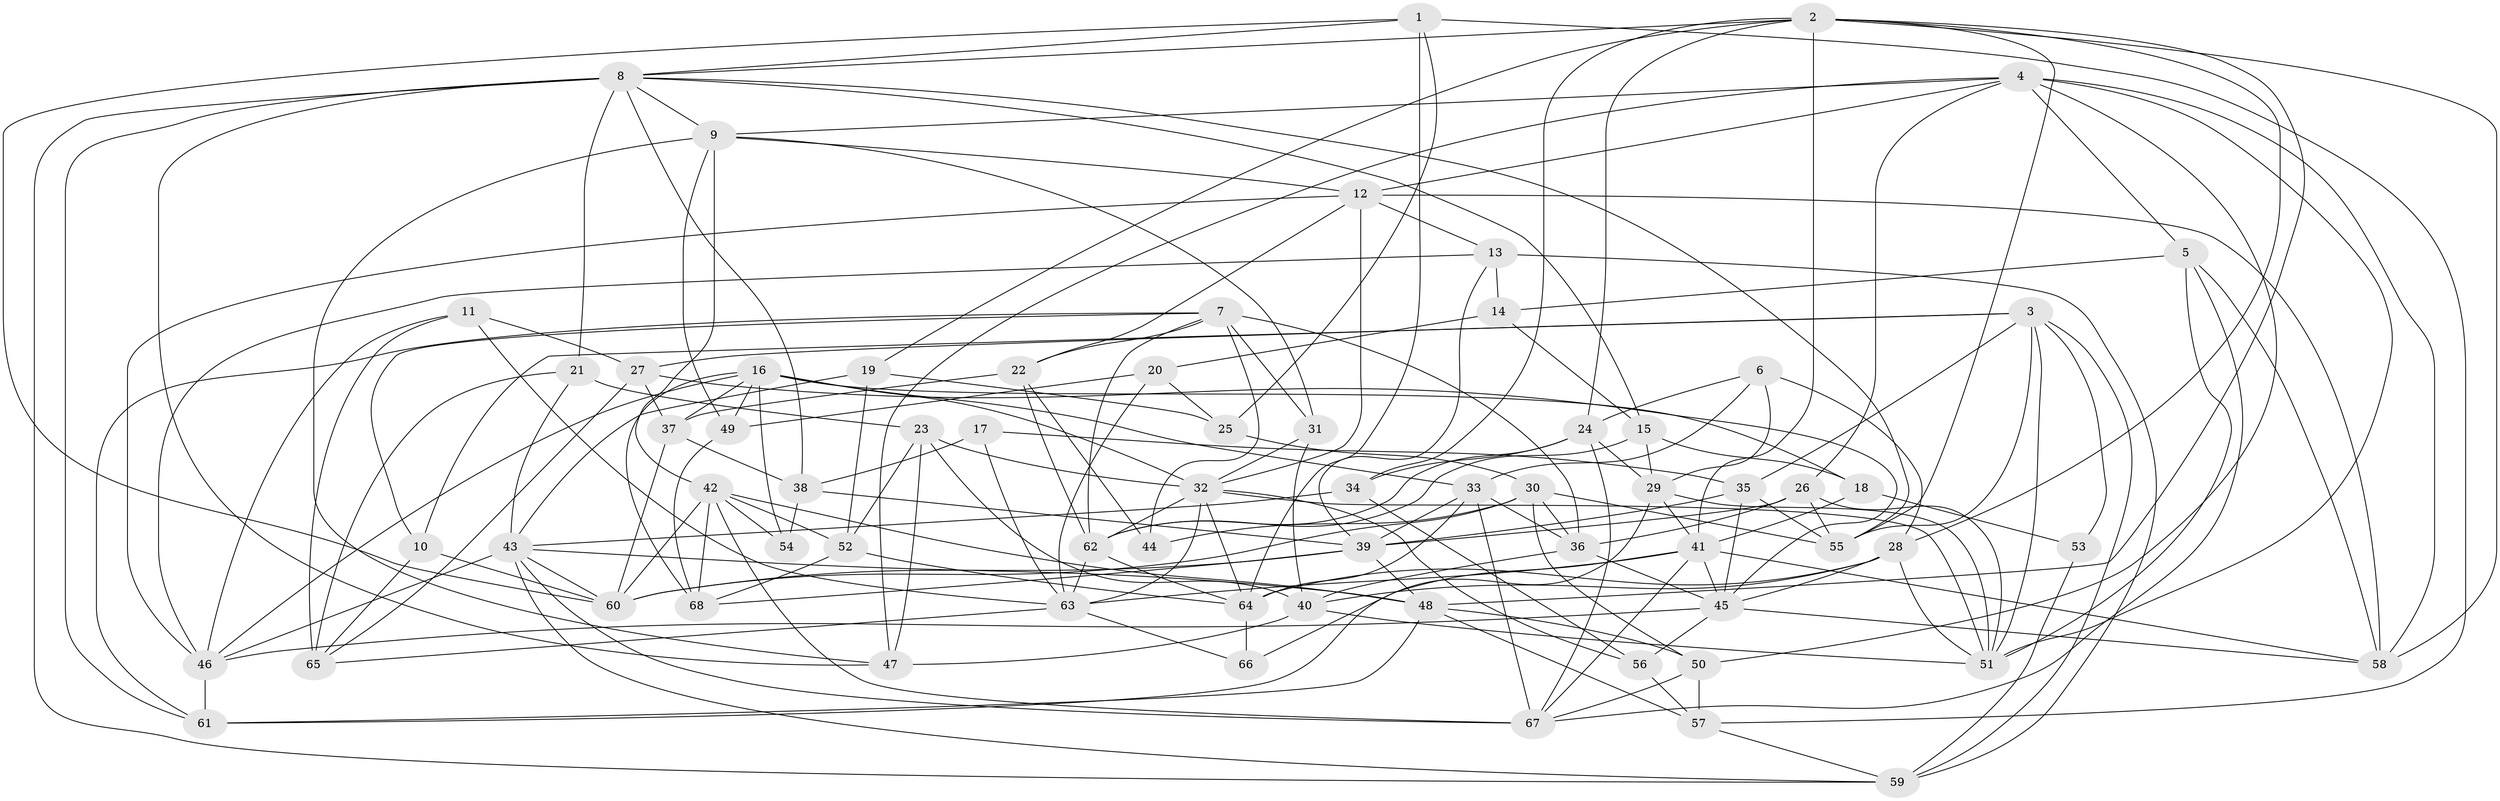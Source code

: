 // original degree distribution, {4: 0.31851851851851853, 5: 0.18518518518518517, 6: 0.08888888888888889, 3: 0.21481481481481482, 2: 0.14814814814814814, 8: 0.014814814814814815, 7: 0.02962962962962963}
// Generated by graph-tools (version 1.1) at 2025/01/03/09/25 03:01:58]
// undirected, 68 vertices, 193 edges
graph export_dot {
graph [start="1"]
  node [color=gray90,style=filled];
  1;
  2;
  3;
  4;
  5;
  6;
  7;
  8;
  9;
  10;
  11;
  12;
  13;
  14;
  15;
  16;
  17;
  18;
  19;
  20;
  21;
  22;
  23;
  24;
  25;
  26;
  27;
  28;
  29;
  30;
  31;
  32;
  33;
  34;
  35;
  36;
  37;
  38;
  39;
  40;
  41;
  42;
  43;
  44;
  45;
  46;
  47;
  48;
  49;
  50;
  51;
  52;
  53;
  54;
  55;
  56;
  57;
  58;
  59;
  60;
  61;
  62;
  63;
  64;
  65;
  66;
  67;
  68;
  1 -- 8 [weight=1.0];
  1 -- 25 [weight=1.0];
  1 -- 57 [weight=1.0];
  1 -- 60 [weight=1.0];
  1 -- 64 [weight=1.0];
  2 -- 8 [weight=1.0];
  2 -- 19 [weight=1.0];
  2 -- 24 [weight=1.0];
  2 -- 28 [weight=1.0];
  2 -- 34 [weight=1.0];
  2 -- 41 [weight=1.0];
  2 -- 48 [weight=1.0];
  2 -- 55 [weight=1.0];
  2 -- 58 [weight=1.0];
  3 -- 10 [weight=1.0];
  3 -- 27 [weight=1.0];
  3 -- 35 [weight=1.0];
  3 -- 51 [weight=1.0];
  3 -- 53 [weight=1.0];
  3 -- 55 [weight=1.0];
  3 -- 59 [weight=1.0];
  4 -- 5 [weight=1.0];
  4 -- 9 [weight=1.0];
  4 -- 12 [weight=1.0];
  4 -- 26 [weight=1.0];
  4 -- 47 [weight=1.0];
  4 -- 50 [weight=1.0];
  4 -- 51 [weight=1.0];
  4 -- 58 [weight=1.0];
  5 -- 14 [weight=1.0];
  5 -- 51 [weight=1.0];
  5 -- 58 [weight=1.0];
  5 -- 67 [weight=1.0];
  6 -- 24 [weight=1.0];
  6 -- 28 [weight=1.0];
  6 -- 29 [weight=1.0];
  6 -- 33 [weight=1.0];
  7 -- 10 [weight=1.0];
  7 -- 22 [weight=1.0];
  7 -- 31 [weight=1.0];
  7 -- 36 [weight=1.0];
  7 -- 44 [weight=1.0];
  7 -- 61 [weight=1.0];
  7 -- 62 [weight=1.0];
  8 -- 9 [weight=1.0];
  8 -- 15 [weight=1.0];
  8 -- 21 [weight=1.0];
  8 -- 38 [weight=2.0];
  8 -- 47 [weight=1.0];
  8 -- 55 [weight=1.0];
  8 -- 59 [weight=1.0];
  8 -- 61 [weight=1.0];
  9 -- 12 [weight=1.0];
  9 -- 31 [weight=1.0];
  9 -- 42 [weight=1.0];
  9 -- 47 [weight=1.0];
  9 -- 49 [weight=1.0];
  10 -- 60 [weight=2.0];
  10 -- 65 [weight=1.0];
  11 -- 27 [weight=1.0];
  11 -- 46 [weight=1.0];
  11 -- 63 [weight=1.0];
  11 -- 65 [weight=1.0];
  12 -- 13 [weight=1.0];
  12 -- 22 [weight=1.0];
  12 -- 32 [weight=1.0];
  12 -- 46 [weight=1.0];
  12 -- 58 [weight=1.0];
  13 -- 14 [weight=1.0];
  13 -- 39 [weight=1.0];
  13 -- 46 [weight=1.0];
  13 -- 59 [weight=1.0];
  14 -- 15 [weight=1.0];
  14 -- 20 [weight=1.0];
  15 -- 18 [weight=1.0];
  15 -- 29 [weight=1.0];
  15 -- 62 [weight=1.0];
  16 -- 18 [weight=1.0];
  16 -- 32 [weight=1.0];
  16 -- 33 [weight=1.0];
  16 -- 37 [weight=1.0];
  16 -- 46 [weight=1.0];
  16 -- 49 [weight=1.0];
  16 -- 54 [weight=2.0];
  16 -- 68 [weight=1.0];
  17 -- 35 [weight=1.0];
  17 -- 38 [weight=1.0];
  17 -- 63 [weight=1.0];
  18 -- 41 [weight=1.0];
  18 -- 53 [weight=1.0];
  19 -- 25 [weight=1.0];
  19 -- 43 [weight=1.0];
  19 -- 52 [weight=1.0];
  20 -- 25 [weight=1.0];
  20 -- 49 [weight=1.0];
  20 -- 63 [weight=1.0];
  21 -- 23 [weight=1.0];
  21 -- 43 [weight=1.0];
  21 -- 65 [weight=1.0];
  22 -- 37 [weight=1.0];
  22 -- 44 [weight=1.0];
  22 -- 62 [weight=1.0];
  23 -- 32 [weight=1.0];
  23 -- 40 [weight=1.0];
  23 -- 47 [weight=1.0];
  23 -- 52 [weight=1.0];
  24 -- 29 [weight=1.0];
  24 -- 34 [weight=1.0];
  24 -- 62 [weight=1.0];
  24 -- 67 [weight=1.0];
  25 -- 30 [weight=1.0];
  26 -- 36 [weight=1.0];
  26 -- 39 [weight=1.0];
  26 -- 51 [weight=1.0];
  26 -- 55 [weight=1.0];
  27 -- 37 [weight=1.0];
  27 -- 45 [weight=1.0];
  27 -- 65 [weight=1.0];
  28 -- 40 [weight=1.0];
  28 -- 45 [weight=1.0];
  28 -- 51 [weight=1.0];
  28 -- 64 [weight=1.0];
  29 -- 41 [weight=1.0];
  29 -- 51 [weight=1.0];
  29 -- 61 [weight=1.0];
  30 -- 36 [weight=1.0];
  30 -- 44 [weight=1.0];
  30 -- 50 [weight=1.0];
  30 -- 55 [weight=1.0];
  30 -- 60 [weight=1.0];
  31 -- 32 [weight=1.0];
  31 -- 40 [weight=1.0];
  32 -- 51 [weight=1.0];
  32 -- 56 [weight=1.0];
  32 -- 62 [weight=1.0];
  32 -- 63 [weight=1.0];
  32 -- 64 [weight=2.0];
  33 -- 36 [weight=2.0];
  33 -- 39 [weight=1.0];
  33 -- 64 [weight=1.0];
  33 -- 67 [weight=2.0];
  34 -- 43 [weight=2.0];
  34 -- 56 [weight=1.0];
  35 -- 39 [weight=1.0];
  35 -- 45 [weight=1.0];
  35 -- 55 [weight=1.0];
  36 -- 40 [weight=1.0];
  36 -- 45 [weight=1.0];
  37 -- 38 [weight=1.0];
  37 -- 60 [weight=1.0];
  38 -- 39 [weight=1.0];
  38 -- 54 [weight=1.0];
  39 -- 48 [weight=1.0];
  39 -- 60 [weight=1.0];
  39 -- 68 [weight=1.0];
  40 -- 47 [weight=1.0];
  40 -- 51 [weight=1.0];
  41 -- 45 [weight=1.0];
  41 -- 58 [weight=1.0];
  41 -- 63 [weight=1.0];
  41 -- 66 [weight=1.0];
  41 -- 67 [weight=1.0];
  42 -- 48 [weight=2.0];
  42 -- 52 [weight=1.0];
  42 -- 54 [weight=1.0];
  42 -- 60 [weight=1.0];
  42 -- 67 [weight=1.0];
  42 -- 68 [weight=1.0];
  43 -- 46 [weight=1.0];
  43 -- 48 [weight=1.0];
  43 -- 59 [weight=1.0];
  43 -- 60 [weight=1.0];
  43 -- 67 [weight=1.0];
  45 -- 46 [weight=1.0];
  45 -- 56 [weight=1.0];
  45 -- 58 [weight=1.0];
  46 -- 61 [weight=1.0];
  48 -- 50 [weight=1.0];
  48 -- 57 [weight=1.0];
  48 -- 61 [weight=1.0];
  49 -- 68 [weight=1.0];
  50 -- 57 [weight=1.0];
  50 -- 67 [weight=1.0];
  52 -- 64 [weight=1.0];
  52 -- 68 [weight=1.0];
  53 -- 59 [weight=1.0];
  56 -- 57 [weight=1.0];
  57 -- 59 [weight=1.0];
  62 -- 63 [weight=1.0];
  62 -- 64 [weight=1.0];
  63 -- 65 [weight=1.0];
  63 -- 66 [weight=1.0];
  64 -- 66 [weight=1.0];
}
